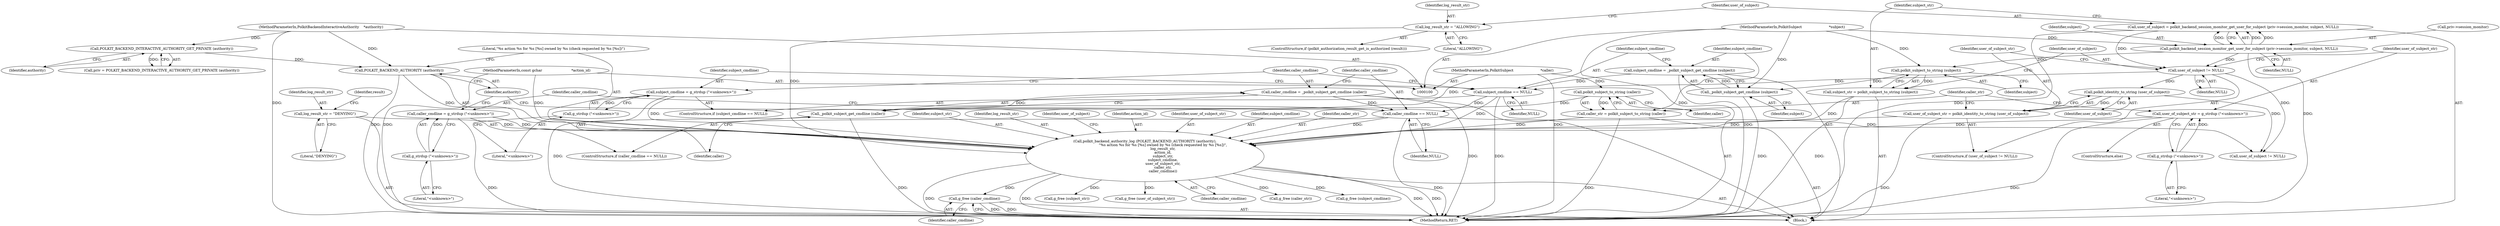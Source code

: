 digraph "0_polkit_bc7ffad53643a9c80231fc41f5582d6a8931c32c@API" {
"1000206" [label="(Call,g_free (caller_cmdline))"];
"1000181" [label="(Call,polkit_backend_authority_log (POLKIT_BACKEND_AUTHORITY (authority),\n                                \"%s action %s for %s [%s] owned by %s (check requested by %s [%s])\",\n                                log_result_str,\n                                action_id,\n                                subject_str,\n                                subject_cmdline,\n                                user_of_subject_str,\n                                caller_str,\n                                caller_cmdline))"];
"1000182" [label="(Call,POLKIT_BACKEND_AUTHORITY (authority))"];
"1000117" [label="(Call,POLKIT_BACKEND_INTERACTIVE_AUTHORITY_GET_PRIVATE (authority))"];
"1000101" [label="(MethodParameterIn,PolkitBackendInteractiveAuthority    *authority)"];
"1000125" [label="(Call,log_result_str = \"ALLOWING\")"];
"1000119" [label="(Call,log_result_str = \"DENYING\")"];
"1000102" [label="(MethodParameterIn,const gchar                          *action_id)"];
"1000136" [label="(Call,subject_str = polkit_subject_to_string (subject))"];
"1000138" [label="(Call,polkit_subject_to_string (subject))"];
"1000130" [label="(Call,polkit_backend_session_monitor_get_user_for_subject (priv->session_monitor, subject, NULL))"];
"1000103" [label="(MethodParameterIn,PolkitSubject                        *subject)"];
"1000165" [label="(Call,subject_cmdline = g_strdup (\"<unknown>\"))"];
"1000167" [label="(Call,g_strdup (\"<unknown>\"))"];
"1000162" [label="(Call,subject_cmdline == NULL)"];
"1000157" [label="(Call,subject_cmdline = _polkit_subject_get_cmdline (subject))"];
"1000159" [label="(Call,_polkit_subject_get_cmdline (subject))"];
"1000141" [label="(Call,user_of_subject != NULL)"];
"1000128" [label="(Call,user_of_subject = polkit_backend_session_monitor_get_user_for_subject (priv->session_monitor, subject, NULL))"];
"1000144" [label="(Call,user_of_subject_str = polkit_identity_to_string (user_of_subject))"];
"1000146" [label="(Call,polkit_identity_to_string (user_of_subject))"];
"1000149" [label="(Call,user_of_subject_str = g_strdup (\"<unknown>\"))"];
"1000151" [label="(Call,g_strdup (\"<unknown>\"))"];
"1000153" [label="(Call,caller_str = polkit_subject_to_string (caller))"];
"1000155" [label="(Call,polkit_subject_to_string (caller))"];
"1000104" [label="(MethodParameterIn,PolkitSubject                        *caller)"];
"1000177" [label="(Call,caller_cmdline = g_strdup (\"<unknown>\"))"];
"1000179" [label="(Call,g_strdup (\"<unknown>\"))"];
"1000174" [label="(Call,caller_cmdline == NULL)"];
"1000169" [label="(Call,caller_cmdline = _polkit_subject_get_cmdline (caller))"];
"1000171" [label="(Call,_polkit_subject_get_cmdline (caller))"];
"1000167" [label="(Call,g_strdup (\"<unknown>\"))"];
"1000183" [label="(Identifier,authority)"];
"1000173" [label="(ControlStructure,if (caller_cmdline == NULL))"];
"1000179" [label="(Call,g_strdup (\"<unknown>\"))"];
"1000168" [label="(Literal,\"<unknown>\")"];
"1000169" [label="(Call,caller_cmdline = _polkit_subject_get_cmdline (caller))"];
"1000137" [label="(Identifier,subject_str)"];
"1000159" [label="(Call,_polkit_subject_get_cmdline (subject))"];
"1000141" [label="(Call,user_of_subject != NULL)"];
"1000143" [label="(Identifier,NULL)"];
"1000191" [label="(Identifier,caller_cmdline)"];
"1000150" [label="(Identifier,user_of_subject_str)"];
"1000156" [label="(Identifier,caller)"];
"1000101" [label="(MethodParameterIn,PolkitBackendInteractiveAuthority    *authority)"];
"1000140" [label="(ControlStructure,if (user_of_subject != NULL))"];
"1000130" [label="(Call,polkit_backend_session_monitor_get_user_for_subject (priv->session_monitor, subject, NULL))"];
"1000162" [label="(Call,subject_cmdline == NULL)"];
"1000206" [label="(Call,g_free (caller_cmdline))"];
"1000187" [label="(Identifier,subject_str)"];
"1000185" [label="(Identifier,log_result_str)"];
"1000157" [label="(Call,subject_cmdline = _polkit_subject_get_cmdline (subject))"];
"1000139" [label="(Identifier,subject)"];
"1000147" [label="(Identifier,user_of_subject)"];
"1000144" [label="(Call,user_of_subject_str = polkit_identity_to_string (user_of_subject))"];
"1000178" [label="(Identifier,caller_cmdline)"];
"1000129" [label="(Identifier,user_of_subject)"];
"1000207" [label="(Identifier,caller_cmdline)"];
"1000193" [label="(Call,user_of_subject != NULL)"];
"1000131" [label="(Call,priv->session_monitor)"];
"1000117" [label="(Call,POLKIT_BACKEND_INTERACTIVE_AUTHORITY_GET_PRIVATE (authority))"];
"1000120" [label="(Identifier,log_result_str)"];
"1000175" [label="(Identifier,caller_cmdline)"];
"1000106" [label="(Block,)"];
"1000194" [label="(Identifier,user_of_subject)"];
"1000171" [label="(Call,_polkit_subject_get_cmdline (caller))"];
"1000163" [label="(Identifier,subject_cmdline)"];
"1000190" [label="(Identifier,caller_str)"];
"1000181" [label="(Call,polkit_backend_authority_log (POLKIT_BACKEND_AUTHORITY (authority),\n                                \"%s action %s for %s [%s] owned by %s (check requested by %s [%s])\",\n                                log_result_str,\n                                action_id,\n                                subject_str,\n                                subject_cmdline,\n                                user_of_subject_str,\n                                caller_str,\n                                caller_cmdline))"];
"1000134" [label="(Identifier,subject)"];
"1000128" [label="(Call,user_of_subject = polkit_backend_session_monitor_get_user_for_subject (priv->session_monitor, subject, NULL))"];
"1000126" [label="(Identifier,log_result_str)"];
"1000202" [label="(Call,g_free (caller_str))"];
"1000186" [label="(Identifier,action_id)"];
"1000119" [label="(Call,log_result_str = \"DENYING\")"];
"1000148" [label="(ControlStructure,else)"];
"1000208" [label="(MethodReturn,RET)"];
"1000138" [label="(Call,polkit_subject_to_string (subject))"];
"1000145" [label="(Identifier,user_of_subject_str)"];
"1000103" [label="(MethodParameterIn,PolkitSubject                        *subject)"];
"1000151" [label="(Call,g_strdup (\"<unknown>\"))"];
"1000102" [label="(MethodParameterIn,const gchar                          *action_id)"];
"1000189" [label="(Identifier,user_of_subject_str)"];
"1000118" [label="(Identifier,authority)"];
"1000136" [label="(Call,subject_str = polkit_subject_to_string (subject))"];
"1000166" [label="(Identifier,subject_cmdline)"];
"1000135" [label="(Identifier,NULL)"];
"1000154" [label="(Identifier,caller_str)"];
"1000177" [label="(Call,caller_cmdline = g_strdup (\"<unknown>\"))"];
"1000122" [label="(ControlStructure,if (polkit_authorization_result_get_is_authorized (result)))"];
"1000170" [label="(Identifier,caller_cmdline)"];
"1000164" [label="(Identifier,NULL)"];
"1000180" [label="(Literal,\"<unknown>\")"];
"1000146" [label="(Call,polkit_identity_to_string (user_of_subject))"];
"1000161" [label="(ControlStructure,if (subject_cmdline == NULL))"];
"1000204" [label="(Call,g_free (subject_cmdline))"];
"1000104" [label="(MethodParameterIn,PolkitSubject                        *caller)"];
"1000172" [label="(Identifier,caller)"];
"1000155" [label="(Call,polkit_subject_to_string (caller))"];
"1000153" [label="(Call,caller_str = polkit_subject_to_string (caller))"];
"1000152" [label="(Literal,\"<unknown>\")"];
"1000198" [label="(Call,g_free (subject_str))"];
"1000174" [label="(Call,caller_cmdline == NULL)"];
"1000125" [label="(Call,log_result_str = \"ALLOWING\")"];
"1000115" [label="(Call,priv = POLKIT_BACKEND_INTERACTIVE_AUTHORITY_GET_PRIVATE (authority))"];
"1000121" [label="(Literal,\"DENYING\")"];
"1000160" [label="(Identifier,subject)"];
"1000176" [label="(Identifier,NULL)"];
"1000127" [label="(Literal,\"ALLOWING\")"];
"1000165" [label="(Call,subject_cmdline = g_strdup (\"<unknown>\"))"];
"1000188" [label="(Identifier,subject_cmdline)"];
"1000158" [label="(Identifier,subject_cmdline)"];
"1000200" [label="(Call,g_free (user_of_subject_str))"];
"1000149" [label="(Call,user_of_subject_str = g_strdup (\"<unknown>\"))"];
"1000142" [label="(Identifier,user_of_subject)"];
"1000182" [label="(Call,POLKIT_BACKEND_AUTHORITY (authority))"];
"1000124" [label="(Identifier,result)"];
"1000184" [label="(Literal,\"%s action %s for %s [%s] owned by %s (check requested by %s [%s])\")"];
"1000206" -> "1000106"  [label="AST: "];
"1000206" -> "1000207"  [label="CFG: "];
"1000207" -> "1000206"  [label="AST: "];
"1000208" -> "1000206"  [label="CFG: "];
"1000206" -> "1000208"  [label="DDG: "];
"1000206" -> "1000208"  [label="DDG: "];
"1000181" -> "1000206"  [label="DDG: "];
"1000181" -> "1000106"  [label="AST: "];
"1000181" -> "1000191"  [label="CFG: "];
"1000182" -> "1000181"  [label="AST: "];
"1000184" -> "1000181"  [label="AST: "];
"1000185" -> "1000181"  [label="AST: "];
"1000186" -> "1000181"  [label="AST: "];
"1000187" -> "1000181"  [label="AST: "];
"1000188" -> "1000181"  [label="AST: "];
"1000189" -> "1000181"  [label="AST: "];
"1000190" -> "1000181"  [label="AST: "];
"1000191" -> "1000181"  [label="AST: "];
"1000194" -> "1000181"  [label="CFG: "];
"1000181" -> "1000208"  [label="DDG: "];
"1000181" -> "1000208"  [label="DDG: "];
"1000181" -> "1000208"  [label="DDG: "];
"1000181" -> "1000208"  [label="DDG: "];
"1000182" -> "1000181"  [label="DDG: "];
"1000125" -> "1000181"  [label="DDG: "];
"1000119" -> "1000181"  [label="DDG: "];
"1000102" -> "1000181"  [label="DDG: "];
"1000136" -> "1000181"  [label="DDG: "];
"1000165" -> "1000181"  [label="DDG: "];
"1000162" -> "1000181"  [label="DDG: "];
"1000144" -> "1000181"  [label="DDG: "];
"1000149" -> "1000181"  [label="DDG: "];
"1000153" -> "1000181"  [label="DDG: "];
"1000177" -> "1000181"  [label="DDG: "];
"1000174" -> "1000181"  [label="DDG: "];
"1000181" -> "1000198"  [label="DDG: "];
"1000181" -> "1000200"  [label="DDG: "];
"1000181" -> "1000202"  [label="DDG: "];
"1000181" -> "1000204"  [label="DDG: "];
"1000182" -> "1000183"  [label="CFG: "];
"1000183" -> "1000182"  [label="AST: "];
"1000184" -> "1000182"  [label="CFG: "];
"1000182" -> "1000208"  [label="DDG: "];
"1000117" -> "1000182"  [label="DDG: "];
"1000101" -> "1000182"  [label="DDG: "];
"1000117" -> "1000115"  [label="AST: "];
"1000117" -> "1000118"  [label="CFG: "];
"1000118" -> "1000117"  [label="AST: "];
"1000115" -> "1000117"  [label="CFG: "];
"1000117" -> "1000115"  [label="DDG: "];
"1000101" -> "1000117"  [label="DDG: "];
"1000101" -> "1000100"  [label="AST: "];
"1000101" -> "1000208"  [label="DDG: "];
"1000125" -> "1000122"  [label="AST: "];
"1000125" -> "1000127"  [label="CFG: "];
"1000126" -> "1000125"  [label="AST: "];
"1000127" -> "1000125"  [label="AST: "];
"1000129" -> "1000125"  [label="CFG: "];
"1000119" -> "1000106"  [label="AST: "];
"1000119" -> "1000121"  [label="CFG: "];
"1000120" -> "1000119"  [label="AST: "];
"1000121" -> "1000119"  [label="AST: "];
"1000124" -> "1000119"  [label="CFG: "];
"1000102" -> "1000100"  [label="AST: "];
"1000102" -> "1000208"  [label="DDG: "];
"1000136" -> "1000106"  [label="AST: "];
"1000136" -> "1000138"  [label="CFG: "];
"1000137" -> "1000136"  [label="AST: "];
"1000138" -> "1000136"  [label="AST: "];
"1000142" -> "1000136"  [label="CFG: "];
"1000136" -> "1000208"  [label="DDG: "];
"1000138" -> "1000136"  [label="DDG: "];
"1000138" -> "1000139"  [label="CFG: "];
"1000139" -> "1000138"  [label="AST: "];
"1000130" -> "1000138"  [label="DDG: "];
"1000103" -> "1000138"  [label="DDG: "];
"1000138" -> "1000159"  [label="DDG: "];
"1000130" -> "1000128"  [label="AST: "];
"1000130" -> "1000135"  [label="CFG: "];
"1000131" -> "1000130"  [label="AST: "];
"1000134" -> "1000130"  [label="AST: "];
"1000135" -> "1000130"  [label="AST: "];
"1000128" -> "1000130"  [label="CFG: "];
"1000130" -> "1000208"  [label="DDG: "];
"1000130" -> "1000128"  [label="DDG: "];
"1000130" -> "1000128"  [label="DDG: "];
"1000130" -> "1000128"  [label="DDG: "];
"1000103" -> "1000130"  [label="DDG: "];
"1000130" -> "1000141"  [label="DDG: "];
"1000103" -> "1000100"  [label="AST: "];
"1000103" -> "1000208"  [label="DDG: "];
"1000103" -> "1000159"  [label="DDG: "];
"1000165" -> "1000161"  [label="AST: "];
"1000165" -> "1000167"  [label="CFG: "];
"1000166" -> "1000165"  [label="AST: "];
"1000167" -> "1000165"  [label="AST: "];
"1000170" -> "1000165"  [label="CFG: "];
"1000165" -> "1000208"  [label="DDG: "];
"1000167" -> "1000165"  [label="DDG: "];
"1000167" -> "1000168"  [label="CFG: "];
"1000168" -> "1000167"  [label="AST: "];
"1000162" -> "1000161"  [label="AST: "];
"1000162" -> "1000164"  [label="CFG: "];
"1000163" -> "1000162"  [label="AST: "];
"1000164" -> "1000162"  [label="AST: "];
"1000166" -> "1000162"  [label="CFG: "];
"1000170" -> "1000162"  [label="CFG: "];
"1000162" -> "1000208"  [label="DDG: "];
"1000157" -> "1000162"  [label="DDG: "];
"1000141" -> "1000162"  [label="DDG: "];
"1000162" -> "1000174"  [label="DDG: "];
"1000157" -> "1000106"  [label="AST: "];
"1000157" -> "1000159"  [label="CFG: "];
"1000158" -> "1000157"  [label="AST: "];
"1000159" -> "1000157"  [label="AST: "];
"1000163" -> "1000157"  [label="CFG: "];
"1000157" -> "1000208"  [label="DDG: "];
"1000159" -> "1000157"  [label="DDG: "];
"1000159" -> "1000160"  [label="CFG: "];
"1000160" -> "1000159"  [label="AST: "];
"1000159" -> "1000208"  [label="DDG: "];
"1000141" -> "1000140"  [label="AST: "];
"1000141" -> "1000143"  [label="CFG: "];
"1000142" -> "1000141"  [label="AST: "];
"1000143" -> "1000141"  [label="AST: "];
"1000145" -> "1000141"  [label="CFG: "];
"1000150" -> "1000141"  [label="CFG: "];
"1000128" -> "1000141"  [label="DDG: "];
"1000141" -> "1000146"  [label="DDG: "];
"1000141" -> "1000193"  [label="DDG: "];
"1000128" -> "1000106"  [label="AST: "];
"1000129" -> "1000128"  [label="AST: "];
"1000137" -> "1000128"  [label="CFG: "];
"1000128" -> "1000208"  [label="DDG: "];
"1000144" -> "1000140"  [label="AST: "];
"1000144" -> "1000146"  [label="CFG: "];
"1000145" -> "1000144"  [label="AST: "];
"1000146" -> "1000144"  [label="AST: "];
"1000154" -> "1000144"  [label="CFG: "];
"1000144" -> "1000208"  [label="DDG: "];
"1000146" -> "1000144"  [label="DDG: "];
"1000146" -> "1000147"  [label="CFG: "];
"1000147" -> "1000146"  [label="AST: "];
"1000146" -> "1000193"  [label="DDG: "];
"1000149" -> "1000148"  [label="AST: "];
"1000149" -> "1000151"  [label="CFG: "];
"1000150" -> "1000149"  [label="AST: "];
"1000151" -> "1000149"  [label="AST: "];
"1000154" -> "1000149"  [label="CFG: "];
"1000149" -> "1000208"  [label="DDG: "];
"1000151" -> "1000149"  [label="DDG: "];
"1000151" -> "1000152"  [label="CFG: "];
"1000152" -> "1000151"  [label="AST: "];
"1000153" -> "1000106"  [label="AST: "];
"1000153" -> "1000155"  [label="CFG: "];
"1000154" -> "1000153"  [label="AST: "];
"1000155" -> "1000153"  [label="AST: "];
"1000158" -> "1000153"  [label="CFG: "];
"1000153" -> "1000208"  [label="DDG: "];
"1000155" -> "1000153"  [label="DDG: "];
"1000155" -> "1000156"  [label="CFG: "];
"1000156" -> "1000155"  [label="AST: "];
"1000104" -> "1000155"  [label="DDG: "];
"1000155" -> "1000171"  [label="DDG: "];
"1000104" -> "1000100"  [label="AST: "];
"1000104" -> "1000208"  [label="DDG: "];
"1000104" -> "1000171"  [label="DDG: "];
"1000177" -> "1000173"  [label="AST: "];
"1000177" -> "1000179"  [label="CFG: "];
"1000178" -> "1000177"  [label="AST: "];
"1000179" -> "1000177"  [label="AST: "];
"1000183" -> "1000177"  [label="CFG: "];
"1000177" -> "1000208"  [label="DDG: "];
"1000179" -> "1000177"  [label="DDG: "];
"1000179" -> "1000180"  [label="CFG: "];
"1000180" -> "1000179"  [label="AST: "];
"1000174" -> "1000173"  [label="AST: "];
"1000174" -> "1000176"  [label="CFG: "];
"1000175" -> "1000174"  [label="AST: "];
"1000176" -> "1000174"  [label="AST: "];
"1000178" -> "1000174"  [label="CFG: "];
"1000183" -> "1000174"  [label="CFG: "];
"1000174" -> "1000208"  [label="DDG: "];
"1000169" -> "1000174"  [label="DDG: "];
"1000174" -> "1000193"  [label="DDG: "];
"1000169" -> "1000106"  [label="AST: "];
"1000169" -> "1000171"  [label="CFG: "];
"1000170" -> "1000169"  [label="AST: "];
"1000171" -> "1000169"  [label="AST: "];
"1000175" -> "1000169"  [label="CFG: "];
"1000169" -> "1000208"  [label="DDG: "];
"1000171" -> "1000169"  [label="DDG: "];
"1000171" -> "1000172"  [label="CFG: "];
"1000172" -> "1000171"  [label="AST: "];
"1000171" -> "1000208"  [label="DDG: "];
}
